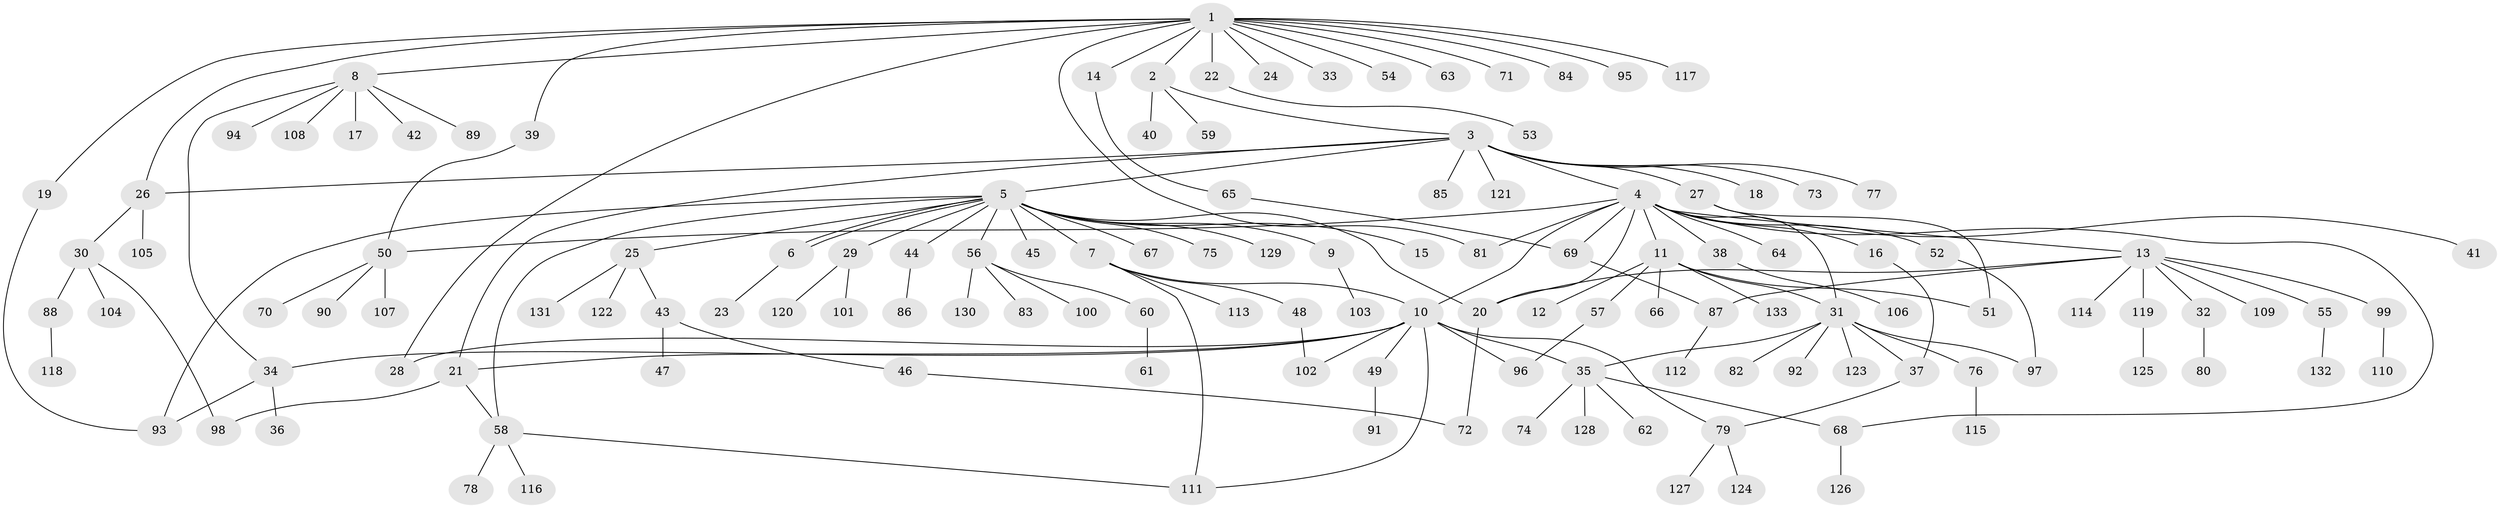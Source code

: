 // Generated by graph-tools (version 1.1) at 2025/01/03/09/25 03:01:39]
// undirected, 133 vertices, 160 edges
graph export_dot {
graph [start="1"]
  node [color=gray90,style=filled];
  1;
  2;
  3;
  4;
  5;
  6;
  7;
  8;
  9;
  10;
  11;
  12;
  13;
  14;
  15;
  16;
  17;
  18;
  19;
  20;
  21;
  22;
  23;
  24;
  25;
  26;
  27;
  28;
  29;
  30;
  31;
  32;
  33;
  34;
  35;
  36;
  37;
  38;
  39;
  40;
  41;
  42;
  43;
  44;
  45;
  46;
  47;
  48;
  49;
  50;
  51;
  52;
  53;
  54;
  55;
  56;
  57;
  58;
  59;
  60;
  61;
  62;
  63;
  64;
  65;
  66;
  67;
  68;
  69;
  70;
  71;
  72;
  73;
  74;
  75;
  76;
  77;
  78;
  79;
  80;
  81;
  82;
  83;
  84;
  85;
  86;
  87;
  88;
  89;
  90;
  91;
  92;
  93;
  94;
  95;
  96;
  97;
  98;
  99;
  100;
  101;
  102;
  103;
  104;
  105;
  106;
  107;
  108;
  109;
  110;
  111;
  112;
  113;
  114;
  115;
  116;
  117;
  118;
  119;
  120;
  121;
  122;
  123;
  124;
  125;
  126;
  127;
  128;
  129;
  130;
  131;
  132;
  133;
  1 -- 2;
  1 -- 8;
  1 -- 14;
  1 -- 19;
  1 -- 22;
  1 -- 24;
  1 -- 26;
  1 -- 28;
  1 -- 33;
  1 -- 39;
  1 -- 54;
  1 -- 63;
  1 -- 71;
  1 -- 81;
  1 -- 84;
  1 -- 95;
  1 -- 117;
  2 -- 3;
  2 -- 40;
  2 -- 59;
  3 -- 4;
  3 -- 5;
  3 -- 18;
  3 -- 21;
  3 -- 26;
  3 -- 27;
  3 -- 73;
  3 -- 77;
  3 -- 85;
  3 -- 121;
  4 -- 10;
  4 -- 11;
  4 -- 13;
  4 -- 16;
  4 -- 20;
  4 -- 31;
  4 -- 38;
  4 -- 50;
  4 -- 52;
  4 -- 64;
  4 -- 68;
  4 -- 69;
  4 -- 81;
  5 -- 6;
  5 -- 6;
  5 -- 7;
  5 -- 9;
  5 -- 15;
  5 -- 20;
  5 -- 25;
  5 -- 29;
  5 -- 44;
  5 -- 45;
  5 -- 56;
  5 -- 58;
  5 -- 67;
  5 -- 75;
  5 -- 93;
  5 -- 129;
  6 -- 23;
  7 -- 10;
  7 -- 48;
  7 -- 111;
  7 -- 113;
  8 -- 17;
  8 -- 34;
  8 -- 42;
  8 -- 89;
  8 -- 94;
  8 -- 108;
  9 -- 103;
  10 -- 21;
  10 -- 28;
  10 -- 34;
  10 -- 35;
  10 -- 49;
  10 -- 79;
  10 -- 96;
  10 -- 102;
  10 -- 111;
  11 -- 12;
  11 -- 31;
  11 -- 51;
  11 -- 57;
  11 -- 66;
  11 -- 133;
  13 -- 20;
  13 -- 32;
  13 -- 55;
  13 -- 87;
  13 -- 99;
  13 -- 109;
  13 -- 114;
  13 -- 119;
  14 -- 65;
  16 -- 37;
  19 -- 93;
  20 -- 72;
  21 -- 58;
  21 -- 98;
  22 -- 53;
  25 -- 43;
  25 -- 122;
  25 -- 131;
  26 -- 30;
  26 -- 105;
  27 -- 41;
  27 -- 51;
  29 -- 101;
  29 -- 120;
  30 -- 88;
  30 -- 98;
  30 -- 104;
  31 -- 35;
  31 -- 37;
  31 -- 76;
  31 -- 82;
  31 -- 92;
  31 -- 97;
  31 -- 123;
  32 -- 80;
  34 -- 36;
  34 -- 93;
  35 -- 62;
  35 -- 68;
  35 -- 74;
  35 -- 128;
  37 -- 79;
  38 -- 106;
  39 -- 50;
  43 -- 46;
  43 -- 47;
  44 -- 86;
  46 -- 72;
  48 -- 102;
  49 -- 91;
  50 -- 70;
  50 -- 90;
  50 -- 107;
  52 -- 97;
  55 -- 132;
  56 -- 60;
  56 -- 83;
  56 -- 100;
  56 -- 130;
  57 -- 96;
  58 -- 78;
  58 -- 111;
  58 -- 116;
  60 -- 61;
  65 -- 69;
  68 -- 126;
  69 -- 87;
  76 -- 115;
  79 -- 124;
  79 -- 127;
  87 -- 112;
  88 -- 118;
  99 -- 110;
  119 -- 125;
}
